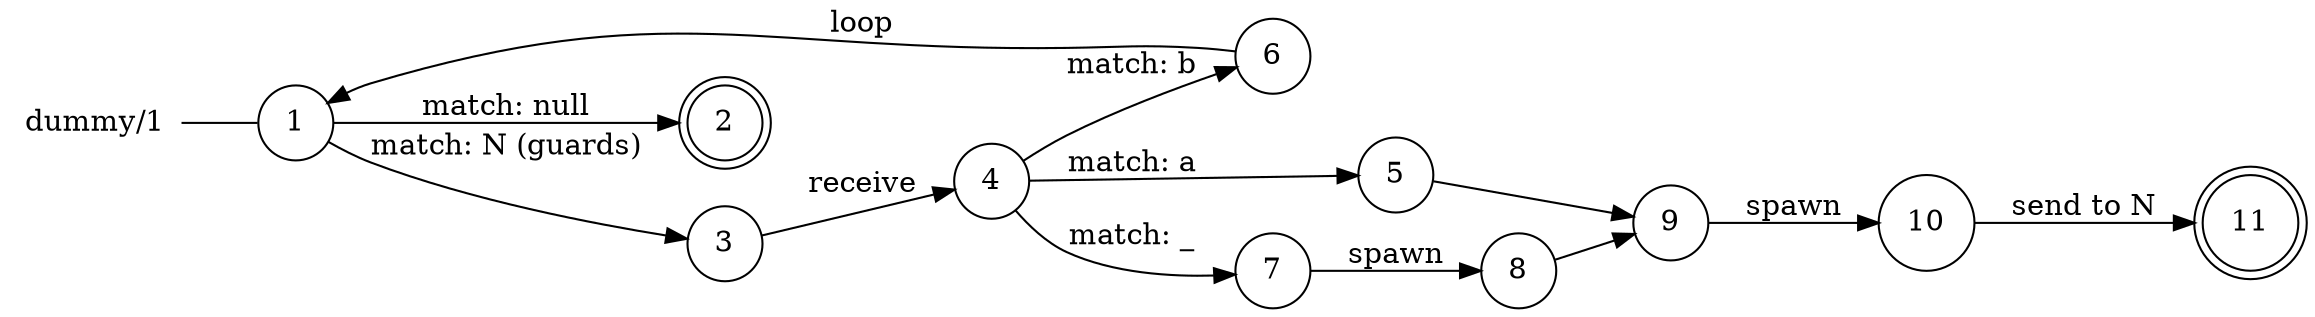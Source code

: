 digraph dummy {
	rankdir="LR";
	n_0 [label="dummy/1", shape="plaintext"];
	n_1 [id="5", shape=circle, label="5"];
	n_2 [id="11", shape=doublecircle, label="11"];
	n_3 [id="6", shape=circle, label="6"];
	n_4 [id="10", shape=circle, label="10"];
	n_5 [id="1", shape=circle, label="1"];
	n_0 -> n_5 [arrowhead=none];
	n_6 [id="9", shape=circle, label="9"];
	n_7 [id="2", shape=doublecircle, label="2"];
	n_8 [id="8", shape=circle, label="8"];
	n_9 [id="4", shape=circle, label="4"];
	n_10 [id="7", shape=circle, label="7"];
	n_11 [id="3", shape=circle, label="3"];

	n_11 -> n_9 [id="[$e|2]", label="receive"];
	n_6 -> n_4 [id="[$e|10]", label="spawn"];
	n_3 -> n_5 [id="[$e|5]", label="loop"];
	n_5 -> n_11 [id="[$e|1]", label="match: N (guards)"];
	n_5 -> n_7 [id="[$e|0]", label="match: null"];
	n_4 -> n_2 [id="[$e|11]", label="send to N"];
	n_9 -> n_3 [id="[$e|4]", label="match: b"];
	n_10 -> n_8 [id="[$e|7]", label="spawn"];
	n_9 -> n_10 [id="[$e|6]", label="match: _"];
	n_9 -> n_1 [id="[$e|3]", label="match: a"];
	n_8 -> n_6 [id="[$e|9]"];
	n_1 -> n_6 [id="[$e|8]"];
}

